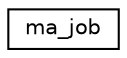 digraph "Graphical Class Hierarchy"
{
 // LATEX_PDF_SIZE
  edge [fontname="Helvetica",fontsize="10",labelfontname="Helvetica",labelfontsize="10"];
  node [fontname="Helvetica",fontsize="10",shape=record];
  rankdir="LR";
  Node0 [label="ma_job",height=0.2,width=0.4,color="black", fillcolor="white", style="filled",URL="$structma__job.html",tooltip=" "];
}
